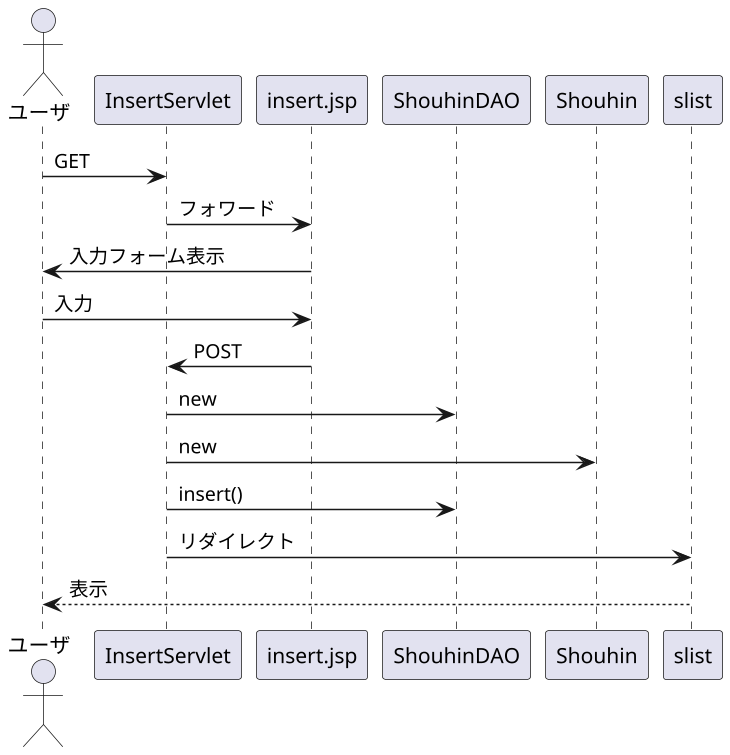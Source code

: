 @startuml
scale 1.5

actor ユーザ
ユーザ -> InsertServlet:GET
InsertServlet -> insert.jsp:フォワード
insert.jsp ->ユーザ:入力フォーム表示
ユーザ -> insert.jsp :入力
insert.jsp -> InsertServlet:POST
InsertServlet -> ShouhinDAO:new
InsertServlet -> Shouhin:new
InsertServlet -> ShouhinDAO:insert()
InsertServlet -> slist:リダイレクト
slist --> ユーザ:表示
@enduml